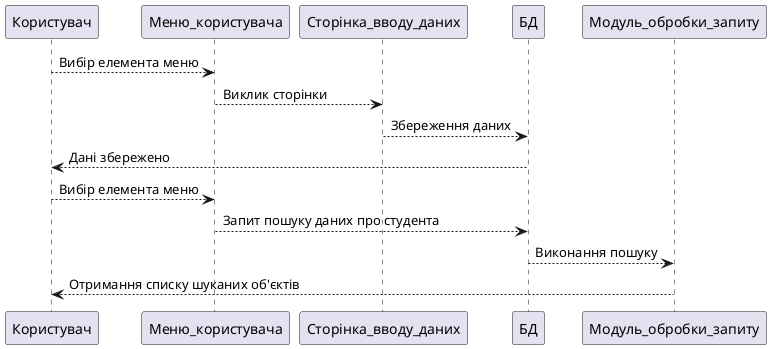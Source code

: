 @startuml
Користувач-->Меню_користувача: Вибір елемента меню
Меню_користувача-->Сторінка_вводу_даних: Виклик сторінки
Сторінка_вводу_даних-->БД: Збереження даних
БД-->Користувач: Дані збережено
Користувач-->Меню_користувача: Вибір елемента меню
Меню_користувача-->БД:Запит пошуку даних про студента
БД-->Модуль_обробки_запиту: Виконання пошуку
Модуль_обробки_запиту-->Користувач: Отримання списку шуканих об'єктів
@enduml